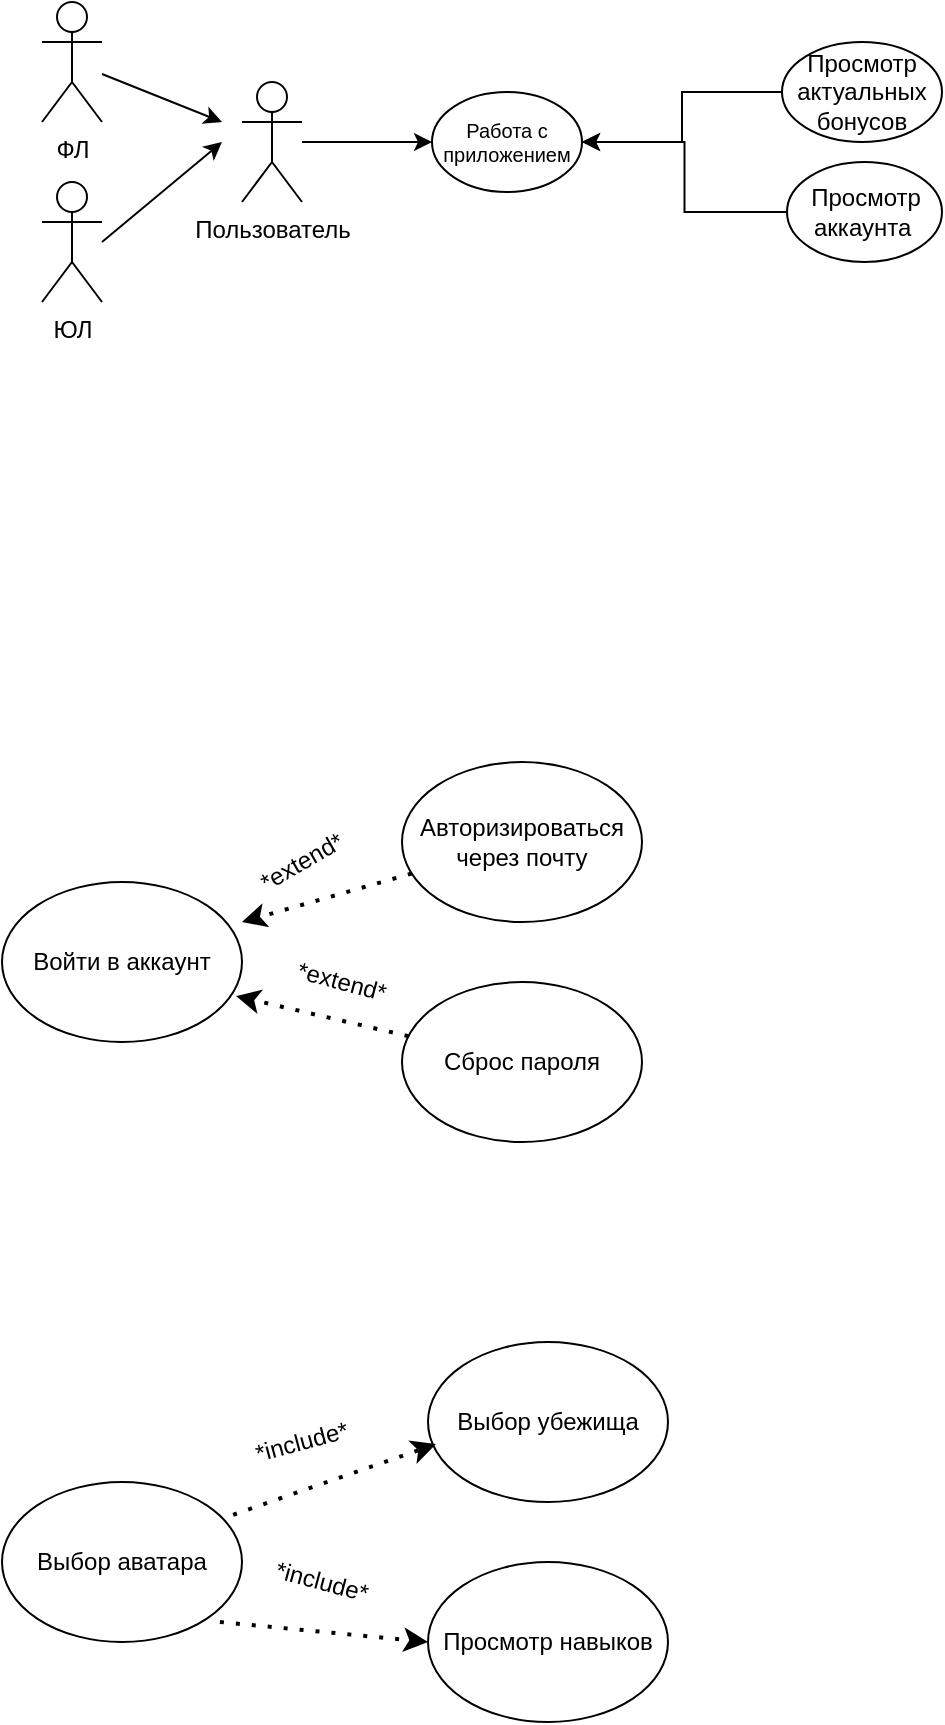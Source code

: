 <mxfile version="24.6.4" type="github">
  <diagram name="Page-1" id="2YBvvXClWsGukQMizWep">
    <mxGraphModel dx="751" dy="1130" grid="1" gridSize="10" guides="1" tooltips="1" connect="1" arrows="1" fold="1" page="1" pageScale="1" pageWidth="850" pageHeight="1100" math="0" shadow="0">
      <root>
        <mxCell id="0" />
        <mxCell id="1" parent="0" />
        <mxCell id="DWuven7tNeC5FvxgY4Rp-1" value="ЮЛ" style="shape=umlActor;verticalLabelPosition=bottom;verticalAlign=top;html=1;outlineConnect=0;" parent="1" vertex="1">
          <mxGeometry x="110" y="140" width="30" height="60" as="geometry" />
        </mxCell>
        <mxCell id="DWuven7tNeC5FvxgY4Rp-14" style="edgeStyle=orthogonalEdgeStyle;rounded=0;orthogonalLoop=1;jettySize=auto;html=1;entryX=0;entryY=0.5;entryDx=0;entryDy=0;" parent="1" source="DWuven7tNeC5FvxgY4Rp-5" target="DWuven7tNeC5FvxgY4Rp-13" edge="1">
          <mxGeometry relative="1" as="geometry" />
        </mxCell>
        <mxCell id="DWuven7tNeC5FvxgY4Rp-5" value="Пользователь" style="shape=umlActor;verticalLabelPosition=bottom;verticalAlign=top;html=1;outlineConnect=0;" parent="1" vertex="1">
          <mxGeometry x="210" y="90" width="30" height="60" as="geometry" />
        </mxCell>
        <mxCell id="DWuven7tNeC5FvxgY4Rp-7" value="ФЛ" style="shape=umlActor;verticalLabelPosition=bottom;verticalAlign=top;html=1;outlineConnect=0;" parent="1" vertex="1">
          <mxGeometry x="110" y="50" width="30" height="60" as="geometry" />
        </mxCell>
        <mxCell id="DWuven7tNeC5FvxgY4Rp-11" value="" style="endArrow=classic;html=1;rounded=0;" parent="1" edge="1">
          <mxGeometry width="50" height="50" relative="1" as="geometry">
            <mxPoint x="140" y="170" as="sourcePoint" />
            <mxPoint x="200" y="120" as="targetPoint" />
          </mxGeometry>
        </mxCell>
        <mxCell id="DWuven7tNeC5FvxgY4Rp-12" value="" style="endArrow=classic;html=1;rounded=0;" parent="1" source="DWuven7tNeC5FvxgY4Rp-7" edge="1">
          <mxGeometry width="50" height="50" relative="1" as="geometry">
            <mxPoint x="400" y="190" as="sourcePoint" />
            <mxPoint x="200" y="110" as="targetPoint" />
          </mxGeometry>
        </mxCell>
        <mxCell id="DWuven7tNeC5FvxgY4Rp-13" value="Работа с приложением" style="ellipse;whiteSpace=wrap;html=1;fontSize=10;" parent="1" vertex="1">
          <mxGeometry x="305" y="95" width="75" height="50" as="geometry" />
        </mxCell>
        <mxCell id="DWuven7tNeC5FvxgY4Rp-18" value="" style="edgeStyle=orthogonalEdgeStyle;rounded=0;orthogonalLoop=1;jettySize=auto;html=1;" parent="1" source="DWuven7tNeC5FvxgY4Rp-15" target="DWuven7tNeC5FvxgY4Rp-13" edge="1">
          <mxGeometry relative="1" as="geometry" />
        </mxCell>
        <mxCell id="DWuven7tNeC5FvxgY4Rp-15" value="Просмотр актуальных бонусов" style="ellipse;whiteSpace=wrap;html=1;" parent="1" vertex="1">
          <mxGeometry x="480" y="70" width="80" height="50" as="geometry" />
        </mxCell>
        <mxCell id="DWuven7tNeC5FvxgY4Rp-17" value="" style="edgeStyle=orthogonalEdgeStyle;rounded=0;orthogonalLoop=1;jettySize=auto;html=1;" parent="1" source="DWuven7tNeC5FvxgY4Rp-16" target="DWuven7tNeC5FvxgY4Rp-13" edge="1">
          <mxGeometry relative="1" as="geometry" />
        </mxCell>
        <mxCell id="DWuven7tNeC5FvxgY4Rp-16" value="Просмотр аккаунта&amp;nbsp;" style="ellipse;whiteSpace=wrap;html=1;" parent="1" vertex="1">
          <mxGeometry x="482.5" y="130" width="77.5" height="50" as="geometry" />
        </mxCell>
        <mxCell id="vuiF-W3b4HiU27TmscNX-1" value="Войти в аккаунт" style="ellipse;whiteSpace=wrap;html=1;" vertex="1" parent="1">
          <mxGeometry x="90" y="490" width="120" height="80" as="geometry" />
        </mxCell>
        <mxCell id="vuiF-W3b4HiU27TmscNX-2" value="Авторизироваться через почту" style="ellipse;whiteSpace=wrap;html=1;" vertex="1" parent="1">
          <mxGeometry x="290" y="430" width="120" height="80" as="geometry" />
        </mxCell>
        <mxCell id="vuiF-W3b4HiU27TmscNX-4" value="Сброс пароля" style="ellipse;whiteSpace=wrap;html=1;" vertex="1" parent="1">
          <mxGeometry x="290" y="540" width="120" height="80" as="geometry" />
        </mxCell>
        <mxCell id="vuiF-W3b4HiU27TmscNX-5" value="" style="endArrow=classic;dashed=1;html=1;dashPattern=1 3;strokeWidth=2;rounded=0;entryX=1;entryY=0.25;entryDx=0;entryDy=0;targetPerimeterSpacing=0;endFill=1;entryPerimeter=0;" edge="1" parent="1" source="vuiF-W3b4HiU27TmscNX-2" target="vuiF-W3b4HiU27TmscNX-1">
          <mxGeometry width="50" height="50" relative="1" as="geometry">
            <mxPoint x="290" y="390" as="sourcePoint" />
            <mxPoint x="340" y="340" as="targetPoint" />
          </mxGeometry>
        </mxCell>
        <mxCell id="vuiF-W3b4HiU27TmscNX-6" value="" style="endArrow=classic;dashed=1;html=1;dashPattern=1 3;strokeWidth=2;rounded=0;entryX=0.975;entryY=0.713;entryDx=0;entryDy=0;targetPerimeterSpacing=0;endFill=1;entryPerimeter=0;" edge="1" parent="1" source="vuiF-W3b4HiU27TmscNX-4" target="vuiF-W3b4HiU27TmscNX-1">
          <mxGeometry width="50" height="50" relative="1" as="geometry">
            <mxPoint x="210" y="518" as="sourcePoint" />
            <mxPoint x="300" y="480" as="targetPoint" />
          </mxGeometry>
        </mxCell>
        <mxCell id="vuiF-W3b4HiU27TmscNX-7" value="*extend*" style="text;html=1;align=center;verticalAlign=middle;whiteSpace=wrap;rounded=0;rotation=-30;" vertex="1" parent="1">
          <mxGeometry x="220" y="460" width="40" height="40" as="geometry" />
        </mxCell>
        <mxCell id="vuiF-W3b4HiU27TmscNX-8" value="*extend*" style="text;html=1;align=center;verticalAlign=middle;whiteSpace=wrap;rounded=0;rotation=15;" vertex="1" parent="1">
          <mxGeometry x="240" y="520" width="40" height="40" as="geometry" />
        </mxCell>
        <mxCell id="vuiF-W3b4HiU27TmscNX-9" value="Выбор убежища" style="ellipse;whiteSpace=wrap;html=1;" vertex="1" parent="1">
          <mxGeometry x="303" y="720" width="120" height="80" as="geometry" />
        </mxCell>
        <mxCell id="vuiF-W3b4HiU27TmscNX-10" value="Просмотр навыков" style="ellipse;whiteSpace=wrap;html=1;" vertex="1" parent="1">
          <mxGeometry x="303" y="830" width="120" height="80" as="geometry" />
        </mxCell>
        <mxCell id="vuiF-W3b4HiU27TmscNX-11" value="" style="endArrow=classic;dashed=1;html=1;dashPattern=1 3;strokeWidth=2;rounded=0;entryX=0.033;entryY=0.638;entryDx=0;entryDy=0;targetPerimeterSpacing=0;endFill=1;entryPerimeter=0;exitX=0.9;exitY=0.238;exitDx=0;exitDy=0;exitPerimeter=0;" edge="1" parent="1" source="vuiF-W3b4HiU27TmscNX-15" target="vuiF-W3b4HiU27TmscNX-9">
          <mxGeometry width="50" height="50" relative="1" as="geometry">
            <mxPoint x="210" y="800" as="sourcePoint" />
            <mxPoint x="223" y="800" as="targetPoint" />
          </mxGeometry>
        </mxCell>
        <mxCell id="vuiF-W3b4HiU27TmscNX-12" value="" style="endArrow=classic;dashed=1;html=1;dashPattern=1 3;strokeWidth=2;rounded=0;entryX=0;entryY=0.5;entryDx=0;entryDy=0;targetPerimeterSpacing=0;endFill=1;exitX=0.908;exitY=0.875;exitDx=0;exitDy=0;exitPerimeter=0;" edge="1" parent="1" source="vuiF-W3b4HiU27TmscNX-15" target="vuiF-W3b4HiU27TmscNX-10">
          <mxGeometry width="50" height="50" relative="1" as="geometry">
            <mxPoint x="180" y="870" as="sourcePoint" />
            <mxPoint x="220" y="837" as="targetPoint" />
          </mxGeometry>
        </mxCell>
        <mxCell id="vuiF-W3b4HiU27TmscNX-15" value="Выбор аватара" style="ellipse;whiteSpace=wrap;html=1;" vertex="1" parent="1">
          <mxGeometry x="90" y="790" width="120" height="80" as="geometry" />
        </mxCell>
        <mxCell id="vuiF-W3b4HiU27TmscNX-16" value="*include*" style="text;html=1;align=center;verticalAlign=middle;whiteSpace=wrap;rounded=0;rotation=-15;" vertex="1" parent="1">
          <mxGeometry x="220" y="750" width="40" height="40" as="geometry" />
        </mxCell>
        <mxCell id="vuiF-W3b4HiU27TmscNX-17" value="*include*" style="text;html=1;align=center;verticalAlign=middle;whiteSpace=wrap;rounded=0;rotation=15;" vertex="1" parent="1">
          <mxGeometry x="230" y="820" width="40" height="40" as="geometry" />
        </mxCell>
      </root>
    </mxGraphModel>
  </diagram>
</mxfile>

